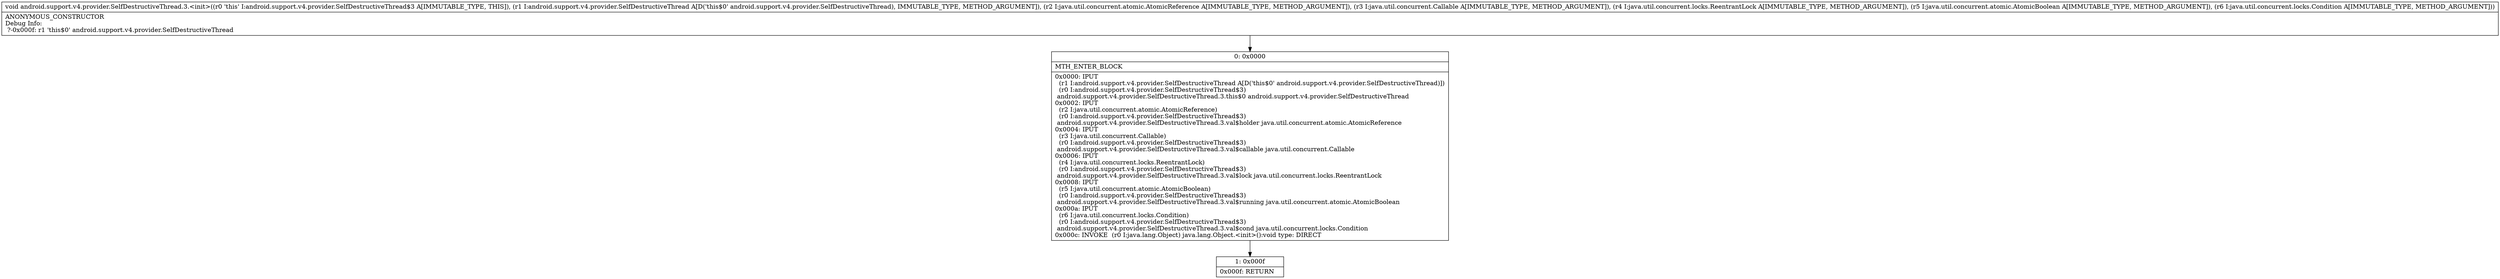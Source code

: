 digraph "CFG forandroid.support.v4.provider.SelfDestructiveThread.3.\<init\>(Landroid\/support\/v4\/provider\/SelfDestructiveThread;Ljava\/util\/concurrent\/atomic\/AtomicReference;Ljava\/util\/concurrent\/Callable;Ljava\/util\/concurrent\/locks\/ReentrantLock;Ljava\/util\/concurrent\/atomic\/AtomicBoolean;Ljava\/util\/concurrent\/locks\/Condition;)V" {
Node_0 [shape=record,label="{0\:\ 0x0000|MTH_ENTER_BLOCK\l|0x0000: IPUT  \l  (r1 I:android.support.v4.provider.SelfDestructiveThread A[D('this$0' android.support.v4.provider.SelfDestructiveThread)])\l  (r0 I:android.support.v4.provider.SelfDestructiveThread$3)\l android.support.v4.provider.SelfDestructiveThread.3.this$0 android.support.v4.provider.SelfDestructiveThread \l0x0002: IPUT  \l  (r2 I:java.util.concurrent.atomic.AtomicReference)\l  (r0 I:android.support.v4.provider.SelfDestructiveThread$3)\l android.support.v4.provider.SelfDestructiveThread.3.val$holder java.util.concurrent.atomic.AtomicReference \l0x0004: IPUT  \l  (r3 I:java.util.concurrent.Callable)\l  (r0 I:android.support.v4.provider.SelfDestructiveThread$3)\l android.support.v4.provider.SelfDestructiveThread.3.val$callable java.util.concurrent.Callable \l0x0006: IPUT  \l  (r4 I:java.util.concurrent.locks.ReentrantLock)\l  (r0 I:android.support.v4.provider.SelfDestructiveThread$3)\l android.support.v4.provider.SelfDestructiveThread.3.val$lock java.util.concurrent.locks.ReentrantLock \l0x0008: IPUT  \l  (r5 I:java.util.concurrent.atomic.AtomicBoolean)\l  (r0 I:android.support.v4.provider.SelfDestructiveThread$3)\l android.support.v4.provider.SelfDestructiveThread.3.val$running java.util.concurrent.atomic.AtomicBoolean \l0x000a: IPUT  \l  (r6 I:java.util.concurrent.locks.Condition)\l  (r0 I:android.support.v4.provider.SelfDestructiveThread$3)\l android.support.v4.provider.SelfDestructiveThread.3.val$cond java.util.concurrent.locks.Condition \l0x000c: INVOKE  (r0 I:java.lang.Object) java.lang.Object.\<init\>():void type: DIRECT \l}"];
Node_1 [shape=record,label="{1\:\ 0x000f|0x000f: RETURN   \l}"];
MethodNode[shape=record,label="{void android.support.v4.provider.SelfDestructiveThread.3.\<init\>((r0 'this' I:android.support.v4.provider.SelfDestructiveThread$3 A[IMMUTABLE_TYPE, THIS]), (r1 I:android.support.v4.provider.SelfDestructiveThread A[D('this$0' android.support.v4.provider.SelfDestructiveThread), IMMUTABLE_TYPE, METHOD_ARGUMENT]), (r2 I:java.util.concurrent.atomic.AtomicReference A[IMMUTABLE_TYPE, METHOD_ARGUMENT]), (r3 I:java.util.concurrent.Callable A[IMMUTABLE_TYPE, METHOD_ARGUMENT]), (r4 I:java.util.concurrent.locks.ReentrantLock A[IMMUTABLE_TYPE, METHOD_ARGUMENT]), (r5 I:java.util.concurrent.atomic.AtomicBoolean A[IMMUTABLE_TYPE, METHOD_ARGUMENT]), (r6 I:java.util.concurrent.locks.Condition A[IMMUTABLE_TYPE, METHOD_ARGUMENT]))  | ANONYMOUS_CONSTRUCTOR\lDebug Info:\l  ?\-0x000f: r1 'this$0' android.support.v4.provider.SelfDestructiveThread\l}"];
MethodNode -> Node_0;
Node_0 -> Node_1;
}

